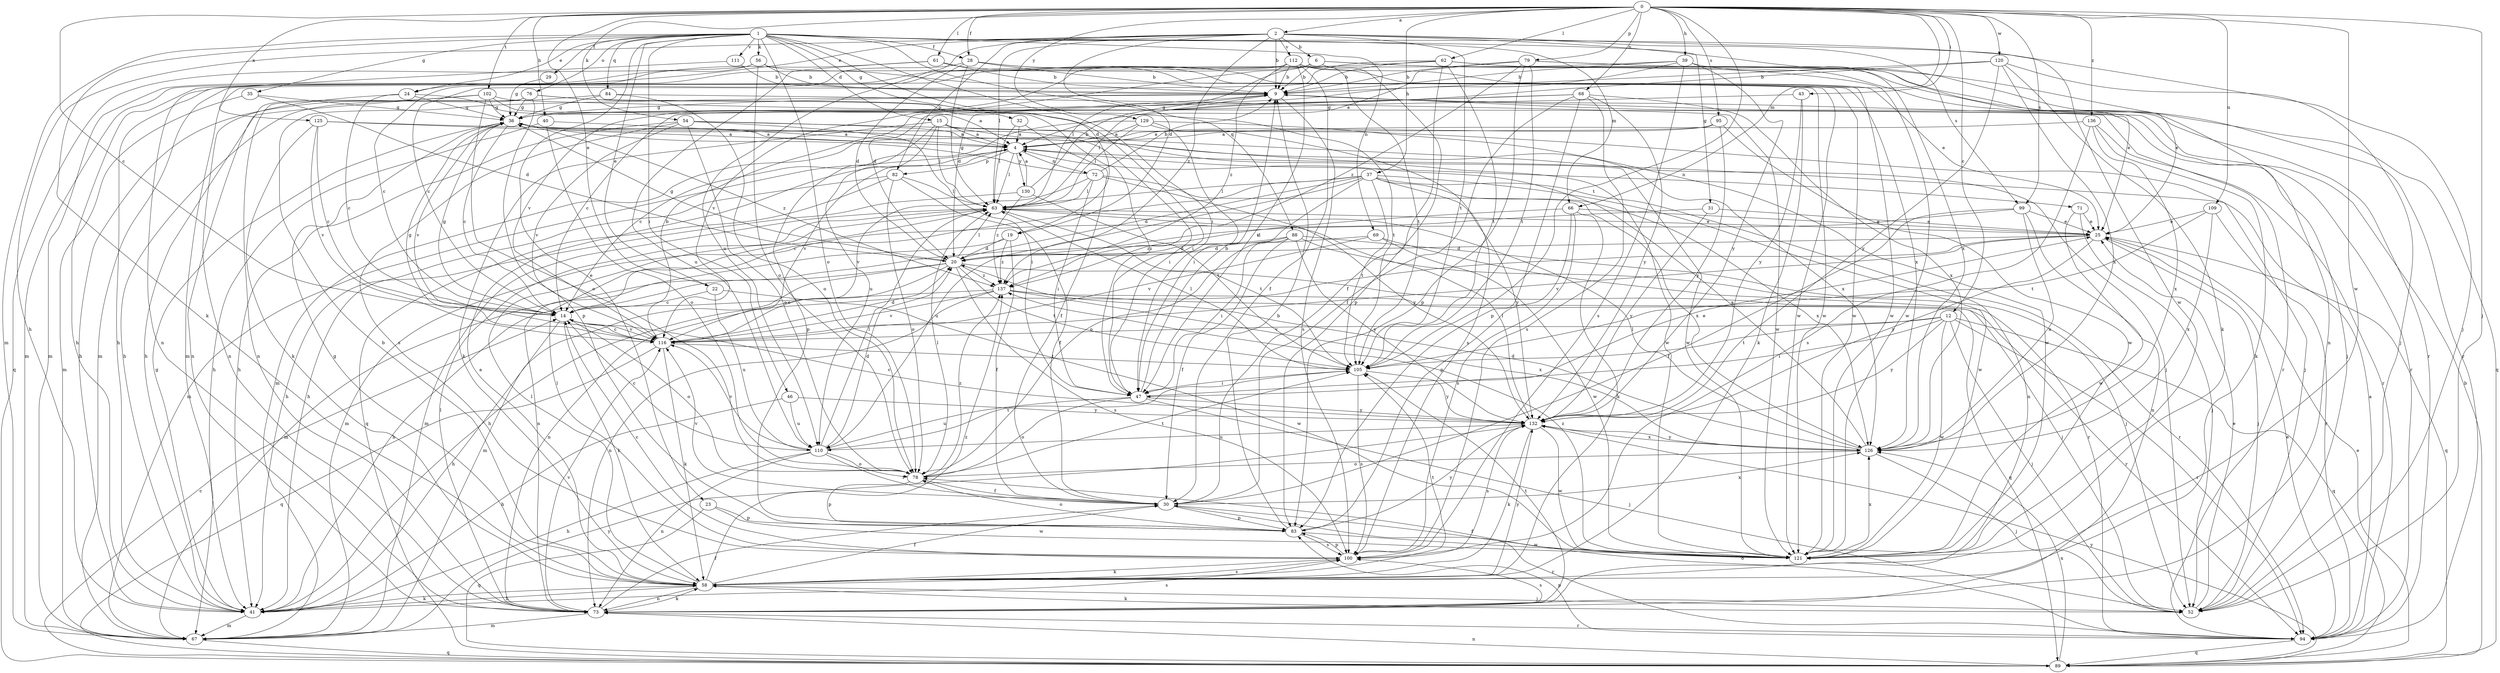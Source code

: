 strict digraph  {
0;
1;
2;
4;
6;
9;
12;
14;
15;
19;
20;
22;
23;
24;
25;
28;
29;
30;
31;
32;
35;
36;
37;
39;
40;
41;
43;
46;
47;
52;
54;
56;
58;
61;
62;
63;
66;
67;
68;
69;
71;
72;
73;
76;
78;
79;
82;
83;
84;
88;
89;
94;
95;
99;
100;
102;
105;
109;
110;
111;
112;
116;
120;
121;
125;
126;
129;
130;
132;
136;
137;
0 -> 2  [label=a];
0 -> 12  [label=c];
0 -> 14  [label=c];
0 -> 22  [label=e];
0 -> 28  [label=f];
0 -> 37  [label=h];
0 -> 39  [label=h];
0 -> 40  [label=h];
0 -> 43  [label=i];
0 -> 52  [label=j];
0 -> 54  [label=k];
0 -> 61  [label=l];
0 -> 62  [label=l];
0 -> 66  [label=m];
0 -> 68  [label=n];
0 -> 79  [label=p];
0 -> 95  [label=s];
0 -> 99  [label=s];
0 -> 102  [label=t];
0 -> 105  [label=t];
0 -> 109  [label=u];
0 -> 120  [label=w];
0 -> 121  [label=w];
0 -> 125  [label=x];
0 -> 129  [label=y];
0 -> 136  [label=z];
1 -> 15  [label=d];
1 -> 19  [label=d];
1 -> 22  [label=e];
1 -> 23  [label=e];
1 -> 24  [label=e];
1 -> 28  [label=f];
1 -> 29  [label=f];
1 -> 31  [label=g];
1 -> 32  [label=g];
1 -> 35  [label=g];
1 -> 46  [label=i];
1 -> 47  [label=i];
1 -> 52  [label=j];
1 -> 56  [label=k];
1 -> 58  [label=k];
1 -> 66  [label=m];
1 -> 67  [label=m];
1 -> 69  [label=n];
1 -> 76  [label=o];
1 -> 78  [label=o];
1 -> 84  [label=q];
1 -> 88  [label=q];
1 -> 111  [label=v];
2 -> 6  [label=b];
2 -> 9  [label=b];
2 -> 19  [label=d];
2 -> 24  [label=e];
2 -> 41  [label=h];
2 -> 63  [label=l];
2 -> 82  [label=p];
2 -> 99  [label=s];
2 -> 105  [label=t];
2 -> 110  [label=u];
2 -> 112  [label=v];
2 -> 121  [label=w];
2 -> 126  [label=x];
2 -> 137  [label=z];
4 -> 63  [label=l];
4 -> 67  [label=m];
4 -> 71  [label=n];
4 -> 72  [label=n];
4 -> 82  [label=p];
4 -> 116  [label=v];
4 -> 130  [label=y];
6 -> 9  [label=b];
6 -> 41  [label=h];
6 -> 63  [label=l];
6 -> 83  [label=p];
6 -> 94  [label=r];
6 -> 116  [label=v];
6 -> 121  [label=w];
9 -> 36  [label=g];
9 -> 52  [label=j];
9 -> 63  [label=l];
9 -> 94  [label=r];
9 -> 100  [label=s];
12 -> 47  [label=i];
12 -> 52  [label=j];
12 -> 89  [label=q];
12 -> 94  [label=r];
12 -> 105  [label=t];
12 -> 116  [label=v];
12 -> 121  [label=w];
12 -> 132  [label=y];
14 -> 36  [label=g];
14 -> 41  [label=h];
14 -> 58  [label=k];
14 -> 78  [label=o];
14 -> 116  [label=v];
15 -> 4  [label=a];
15 -> 47  [label=i];
15 -> 52  [label=j];
15 -> 58  [label=k];
15 -> 63  [label=l];
15 -> 83  [label=p];
15 -> 110  [label=u];
19 -> 20  [label=d];
19 -> 30  [label=f];
19 -> 73  [label=n];
19 -> 137  [label=z];
20 -> 36  [label=g];
20 -> 41  [label=h];
20 -> 52  [label=j];
20 -> 63  [label=l];
20 -> 67  [label=m];
20 -> 73  [label=n];
20 -> 100  [label=s];
20 -> 105  [label=t];
20 -> 137  [label=z];
22 -> 14  [label=c];
22 -> 110  [label=u];
22 -> 121  [label=w];
23 -> 83  [label=p];
23 -> 89  [label=q];
23 -> 121  [label=w];
24 -> 4  [label=a];
24 -> 14  [label=c];
24 -> 36  [label=g];
24 -> 73  [label=n];
25 -> 20  [label=d];
25 -> 41  [label=h];
25 -> 52  [label=j];
25 -> 89  [label=q];
25 -> 116  [label=v];
25 -> 132  [label=y];
28 -> 9  [label=b];
28 -> 14  [label=c];
28 -> 20  [label=d];
28 -> 63  [label=l];
28 -> 121  [label=w];
28 -> 126  [label=x];
29 -> 36  [label=g];
30 -> 83  [label=p];
30 -> 94  [label=r];
30 -> 116  [label=v];
30 -> 126  [label=x];
31 -> 25  [label=e];
31 -> 67  [label=m];
31 -> 132  [label=y];
32 -> 4  [label=a];
32 -> 30  [label=f];
32 -> 63  [label=l];
35 -> 20  [label=d];
35 -> 36  [label=g];
35 -> 67  [label=m];
36 -> 4  [label=a];
36 -> 14  [label=c];
36 -> 52  [label=j];
36 -> 116  [label=v];
36 -> 121  [label=w];
36 -> 137  [label=z];
37 -> 14  [label=c];
37 -> 20  [label=d];
37 -> 63  [label=l];
37 -> 73  [label=n];
37 -> 78  [label=o];
37 -> 105  [label=t];
37 -> 110  [label=u];
37 -> 121  [label=w];
37 -> 126  [label=x];
37 -> 132  [label=y];
39 -> 9  [label=b];
39 -> 20  [label=d];
39 -> 25  [label=e];
39 -> 67  [label=m];
39 -> 100  [label=s];
39 -> 132  [label=y];
40 -> 4  [label=a];
40 -> 41  [label=h];
40 -> 78  [label=o];
41 -> 36  [label=g];
41 -> 58  [label=k];
41 -> 67  [label=m];
41 -> 100  [label=s];
43 -> 36  [label=g];
43 -> 58  [label=k];
43 -> 132  [label=y];
46 -> 41  [label=h];
46 -> 110  [label=u];
46 -> 132  [label=y];
47 -> 9  [label=b];
47 -> 25  [label=e];
47 -> 52  [label=j];
47 -> 78  [label=o];
47 -> 110  [label=u];
47 -> 132  [label=y];
52 -> 25  [label=e];
52 -> 58  [label=k];
54 -> 4  [label=a];
54 -> 41  [label=h];
54 -> 47  [label=i];
54 -> 78  [label=o];
54 -> 100  [label=s];
54 -> 116  [label=v];
54 -> 121  [label=w];
56 -> 9  [label=b];
56 -> 67  [label=m];
56 -> 78  [label=o];
56 -> 89  [label=q];
56 -> 121  [label=w];
58 -> 4  [label=a];
58 -> 9  [label=b];
58 -> 30  [label=f];
58 -> 36  [label=g];
58 -> 41  [label=h];
58 -> 52  [label=j];
58 -> 63  [label=l];
58 -> 73  [label=n];
58 -> 100  [label=s];
58 -> 105  [label=t];
58 -> 132  [label=y];
58 -> 137  [label=z];
61 -> 9  [label=b];
61 -> 67  [label=m];
61 -> 110  [label=u];
61 -> 121  [label=w];
62 -> 9  [label=b];
62 -> 14  [label=c];
62 -> 25  [label=e];
62 -> 30  [label=f];
62 -> 67  [label=m];
62 -> 94  [label=r];
62 -> 105  [label=t];
63 -> 25  [label=e];
63 -> 67  [label=m];
63 -> 105  [label=t];
66 -> 25  [label=e];
66 -> 58  [label=k];
66 -> 83  [label=p];
66 -> 100  [label=s];
66 -> 137  [label=z];
67 -> 89  [label=q];
67 -> 132  [label=y];
68 -> 14  [label=c];
68 -> 30  [label=f];
68 -> 36  [label=g];
68 -> 83  [label=p];
68 -> 100  [label=s];
68 -> 126  [label=x];
68 -> 132  [label=y];
69 -> 20  [label=d];
69 -> 94  [label=r];
69 -> 116  [label=v];
69 -> 121  [label=w];
71 -> 25  [label=e];
71 -> 52  [label=j];
71 -> 121  [label=w];
72 -> 9  [label=b];
72 -> 36  [label=g];
72 -> 47  [label=i];
72 -> 63  [label=l];
72 -> 116  [label=v];
72 -> 126  [label=x];
72 -> 132  [label=y];
73 -> 30  [label=f];
73 -> 58  [label=k];
73 -> 63  [label=l];
73 -> 67  [label=m];
73 -> 94  [label=r];
73 -> 100  [label=s];
73 -> 105  [label=t];
73 -> 116  [label=v];
76 -> 36  [label=g];
76 -> 41  [label=h];
76 -> 47  [label=i];
76 -> 73  [label=n];
76 -> 83  [label=p];
76 -> 105  [label=t];
78 -> 30  [label=f];
78 -> 63  [label=l];
78 -> 83  [label=p];
78 -> 105  [label=t];
78 -> 137  [label=z];
79 -> 4  [label=a];
79 -> 9  [label=b];
79 -> 73  [label=n];
79 -> 83  [label=p];
79 -> 89  [label=q];
79 -> 105  [label=t];
79 -> 137  [label=z];
82 -> 30  [label=f];
82 -> 41  [label=h];
82 -> 63  [label=l];
82 -> 78  [label=o];
82 -> 89  [label=q];
83 -> 9  [label=b];
83 -> 78  [label=o];
83 -> 100  [label=s];
83 -> 121  [label=w];
83 -> 132  [label=y];
84 -> 36  [label=g];
84 -> 41  [label=h];
84 -> 78  [label=o];
84 -> 121  [label=w];
88 -> 20  [label=d];
88 -> 30  [label=f];
88 -> 47  [label=i];
88 -> 52  [label=j];
88 -> 67  [label=m];
88 -> 94  [label=r];
88 -> 132  [label=y];
89 -> 9  [label=b];
89 -> 14  [label=c];
89 -> 25  [label=e];
89 -> 73  [label=n];
89 -> 126  [label=x];
89 -> 132  [label=y];
94 -> 4  [label=a];
94 -> 25  [label=e];
94 -> 78  [label=o];
94 -> 83  [label=p];
94 -> 89  [label=q];
95 -> 4  [label=a];
95 -> 67  [label=m];
95 -> 121  [label=w];
95 -> 132  [label=y];
99 -> 20  [label=d];
99 -> 25  [label=e];
99 -> 30  [label=f];
99 -> 73  [label=n];
99 -> 126  [label=x];
100 -> 14  [label=c];
100 -> 58  [label=k];
100 -> 63  [label=l];
100 -> 83  [label=p];
102 -> 36  [label=g];
102 -> 41  [label=h];
102 -> 47  [label=i];
102 -> 73  [label=n];
102 -> 78  [label=o];
102 -> 94  [label=r];
105 -> 47  [label=i];
105 -> 63  [label=l];
105 -> 100  [label=s];
105 -> 132  [label=y];
109 -> 25  [label=e];
109 -> 94  [label=r];
109 -> 105  [label=t];
109 -> 126  [label=x];
110 -> 14  [label=c];
110 -> 20  [label=d];
110 -> 30  [label=f];
110 -> 41  [label=h];
110 -> 63  [label=l];
110 -> 73  [label=n];
110 -> 78  [label=o];
110 -> 105  [label=t];
110 -> 116  [label=v];
111 -> 9  [label=b];
111 -> 73  [label=n];
112 -> 9  [label=b];
112 -> 25  [label=e];
112 -> 30  [label=f];
112 -> 41  [label=h];
112 -> 47  [label=i];
112 -> 105  [label=t];
112 -> 116  [label=v];
112 -> 121  [label=w];
112 -> 137  [label=z];
116 -> 9  [label=b];
116 -> 14  [label=c];
116 -> 20  [label=d];
116 -> 36  [label=g];
116 -> 58  [label=k];
116 -> 89  [label=q];
116 -> 105  [label=t];
120 -> 9  [label=b];
120 -> 20  [label=d];
120 -> 52  [label=j];
120 -> 58  [label=k];
120 -> 126  [label=x];
120 -> 132  [label=y];
121 -> 30  [label=f];
121 -> 126  [label=x];
121 -> 137  [label=z];
125 -> 4  [label=a];
125 -> 14  [label=c];
125 -> 58  [label=k];
125 -> 116  [label=v];
125 -> 126  [label=x];
126 -> 4  [label=a];
126 -> 20  [label=d];
126 -> 52  [label=j];
126 -> 63  [label=l];
126 -> 78  [label=o];
126 -> 132  [label=y];
129 -> 4  [label=a];
129 -> 14  [label=c];
129 -> 47  [label=i];
129 -> 63  [label=l];
129 -> 100  [label=s];
129 -> 121  [label=w];
130 -> 4  [label=a];
130 -> 9  [label=b];
130 -> 41  [label=h];
130 -> 105  [label=t];
130 -> 137  [label=z];
132 -> 14  [label=c];
132 -> 58  [label=k];
132 -> 63  [label=l];
132 -> 100  [label=s];
132 -> 110  [label=u];
132 -> 121  [label=w];
132 -> 126  [label=x];
136 -> 4  [label=a];
136 -> 58  [label=k];
136 -> 94  [label=r];
136 -> 100  [label=s];
136 -> 126  [label=x];
137 -> 14  [label=c];
137 -> 73  [label=n];
137 -> 89  [label=q];
137 -> 94  [label=r];
137 -> 116  [label=v];
137 -> 126  [label=x];
}
